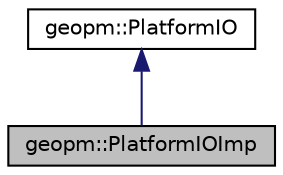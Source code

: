 digraph "geopm::PlatformIOImp"
{
  edge [fontname="Helvetica",fontsize="10",labelfontname="Helvetica",labelfontsize="10"];
  node [fontname="Helvetica",fontsize="10",shape=record];
  Node2 [label="geopm::PlatformIOImp",height=0.2,width=0.4,color="black", fillcolor="grey75", style="filled", fontcolor="black"];
  Node3 -> Node2 [dir="back",color="midnightblue",fontsize="10",style="solid",fontname="Helvetica"];
  Node3 [label="geopm::PlatformIO",height=0.2,width=0.4,color="black", fillcolor="white", style="filled",URL="$classgeopm_1_1_platform_i_o.html",tooltip="Class which is a collection of all valid control and signal objects for a platform. "];
}
